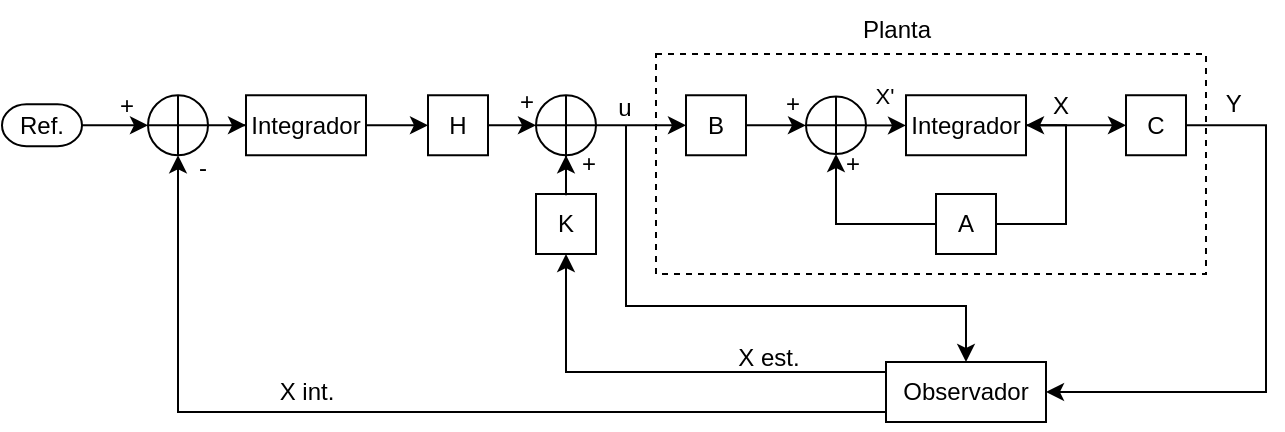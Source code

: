 <mxfile version="27.1.4">
  <diagram name="Página-1" id="llMkPCR6KzkiEzbPFk29">
    <mxGraphModel dx="815" dy="1603" grid="1" gridSize="10" guides="1" tooltips="1" connect="1" arrows="1" fold="1" page="1" pageScale="1" pageWidth="827" pageHeight="1169" math="0" shadow="0">
      <root>
        <mxCell id="0" />
        <mxCell id="1" parent="0" />
        <mxCell id="ok9ne8Ob_Rfm6mIprDGW-8" value="-" style="text;html=1;align=center;verticalAlign=middle;resizable=0;points=[];autosize=1;strokeColor=none;fillColor=none;" vertex="1" parent="1">
          <mxGeometry x="133" y="-957.38" width="30" height="30" as="geometry" />
        </mxCell>
        <mxCell id="ok9ne8Ob_Rfm6mIprDGW-9" value="+" style="text;html=1;align=center;verticalAlign=middle;resizable=0;points=[];autosize=1;strokeColor=none;fillColor=none;" vertex="1" parent="1">
          <mxGeometry x="95" y="-987.75" width="30" height="30" as="geometry" />
        </mxCell>
        <mxCell id="ok9ne8Ob_Rfm6mIprDGW-22" value="+" style="text;html=1;align=center;verticalAlign=middle;resizable=0;points=[];autosize=1;strokeColor=none;fillColor=none;" vertex="1" parent="1">
          <mxGeometry x="295" y="-990" width="30" height="30" as="geometry" />
        </mxCell>
        <mxCell id="ok9ne8Ob_Rfm6mIprDGW-48" value="+" style="text;html=1;align=center;verticalAlign=middle;resizable=0;points=[];autosize=1;strokeColor=none;fillColor=none;" vertex="1" parent="1">
          <mxGeometry x="326" y="-959" width="30" height="30" as="geometry" />
        </mxCell>
        <mxCell id="P7K3E67eyiGJ60WCRujD-12" value="" style="rounded=0;whiteSpace=wrap;html=1;fillColor=none;dashed=1;" parent="1" vertex="1">
          <mxGeometry x="375" y="-999" width="275" height="110" as="geometry" />
        </mxCell>
        <mxCell id="ok9ne8Ob_Rfm6mIprDGW-45" style="edgeStyle=orthogonalEdgeStyle;rounded=0;orthogonalLoop=1;jettySize=auto;html=1;entryX=1;entryY=0.5;entryDx=0;entryDy=0;" edge="1" parent="1" source="deyCsBhz8o9d7izzBs-o-30" target="deyCsBhz8o9d7izzBs-o-31">
          <mxGeometry relative="1" as="geometry">
            <Array as="points">
              <mxPoint x="580" y="-914" />
              <mxPoint x="580" y="-963" />
            </Array>
          </mxGeometry>
        </mxCell>
        <mxCell id="deyCsBhz8o9d7izzBs-o-30" value="A" style="whiteSpace=wrap;strokeWidth=1;" parent="1" vertex="1">
          <mxGeometry x="515" y="-929" width="30" height="30" as="geometry" />
        </mxCell>
        <mxCell id="ok9ne8Ob_Rfm6mIprDGW-44" style="edgeStyle=orthogonalEdgeStyle;rounded=0;orthogonalLoop=1;jettySize=auto;html=1;entryX=0;entryY=0.5;entryDx=0;entryDy=0;" edge="1" parent="1" source="deyCsBhz8o9d7izzBs-o-31" target="deyCsBhz8o9d7izzBs-o-46">
          <mxGeometry relative="1" as="geometry" />
        </mxCell>
        <mxCell id="deyCsBhz8o9d7izzBs-o-31" value="Integrador" style="whiteSpace=wrap;strokeWidth=1;" parent="1" vertex="1">
          <mxGeometry x="500" y="-978.38" width="60" height="30" as="geometry" />
        </mxCell>
        <mxCell id="deyCsBhz8o9d7izzBs-o-36" style="edgeStyle=orthogonalEdgeStyle;rounded=0;orthogonalLoop=1;jettySize=auto;html=1;entryX=0;entryY=0.5;entryDx=0;entryDy=0;" parent="1" source="deyCsBhz8o9d7izzBs-o-33" target="deyCsBhz8o9d7izzBs-o-31" edge="1">
          <mxGeometry relative="1" as="geometry" />
        </mxCell>
        <mxCell id="deyCsBhz8o9d7izzBs-o-38" value="X&#39;" style="edgeLabel;html=1;align=center;verticalAlign=middle;resizable=0;points=[];" parent="deyCsBhz8o9d7izzBs-o-36" vertex="1" connectable="0">
          <mxGeometry x="-0.169" y="2" relative="1" as="geometry">
            <mxPoint y="-13" as="offset" />
          </mxGeometry>
        </mxCell>
        <mxCell id="deyCsBhz8o9d7izzBs-o-33" value="" style="verticalLabelPosition=bottom;verticalAlign=top;html=1;shape=mxgraph.flowchart.summing_function;" parent="1" vertex="1">
          <mxGeometry x="450" y="-977.75" width="30" height="28.75" as="geometry" />
        </mxCell>
        <mxCell id="deyCsBhz8o9d7izzBs-o-37" style="edgeStyle=orthogonalEdgeStyle;rounded=0;orthogonalLoop=1;jettySize=auto;html=1;entryX=0.5;entryY=1;entryDx=0;entryDy=0;entryPerimeter=0;" parent="1" source="deyCsBhz8o9d7izzBs-o-30" target="deyCsBhz8o9d7izzBs-o-33" edge="1">
          <mxGeometry relative="1" as="geometry" />
        </mxCell>
        <mxCell id="P7K3E67eyiGJ60WCRujD-1" style="edgeStyle=orthogonalEdgeStyle;rounded=0;orthogonalLoop=1;jettySize=auto;html=1;entryX=1;entryY=0.5;entryDx=0;entryDy=0;" parent="1" source="deyCsBhz8o9d7izzBs-o-46" target="P7K3E67eyiGJ60WCRujD-3" edge="1">
          <mxGeometry relative="1" as="geometry">
            <mxPoint x="680" y="-962.75" as="targetPoint" />
            <Array as="points">
              <mxPoint x="680" y="-963" />
              <mxPoint x="680" y="-830" />
            </Array>
          </mxGeometry>
        </mxCell>
        <mxCell id="deyCsBhz8o9d7izzBs-o-46" value="C" style="whiteSpace=wrap;strokeWidth=1;" parent="1" vertex="1">
          <mxGeometry x="610" y="-978.38" width="30" height="30" as="geometry" />
        </mxCell>
        <mxCell id="deyCsBhz8o9d7izzBs-o-55" value="" style="edgeStyle=orthogonalEdgeStyle;rounded=0;orthogonalLoop=1;jettySize=auto;html=1;" parent="1" source="deyCsBhz8o9d7izzBs-o-54" target="deyCsBhz8o9d7izzBs-o-33" edge="1">
          <mxGeometry relative="1" as="geometry" />
        </mxCell>
        <mxCell id="deyCsBhz8o9d7izzBs-o-54" value="B" style="whiteSpace=wrap;strokeWidth=1;" parent="1" vertex="1">
          <mxGeometry x="390" y="-978.37" width="30" height="30" as="geometry" />
        </mxCell>
        <mxCell id="deyCsBhz8o9d7izzBs-o-59" value="+" style="text;html=1;align=center;verticalAlign=middle;resizable=0;points=[];autosize=1;strokeColor=none;fillColor=none;" parent="1" vertex="1">
          <mxGeometry x="458" y="-959" width="30" height="30" as="geometry" />
        </mxCell>
        <mxCell id="deyCsBhz8o9d7izzBs-o-60" value="+" style="text;html=1;align=center;verticalAlign=middle;resizable=0;points=[];autosize=1;strokeColor=none;fillColor=none;" parent="1" vertex="1">
          <mxGeometry x="428" y="-989" width="30" height="30" as="geometry" />
        </mxCell>
        <mxCell id="deyCsBhz8o9d7izzBs-o-71" value="Y&amp;nbsp;" style="text;html=1;align=center;verticalAlign=middle;resizable=0;points=[];autosize=1;strokeColor=none;fillColor=none;" parent="1" vertex="1">
          <mxGeometry x="650" y="-989" width="30" height="30" as="geometry" />
        </mxCell>
        <mxCell id="P7K3E67eyiGJ60WCRujD-2" value="K" style="whiteSpace=wrap;strokeWidth=1;" parent="1" vertex="1">
          <mxGeometry x="315" y="-929" width="30" height="30" as="geometry" />
        </mxCell>
        <mxCell id="P7K3E67eyiGJ60WCRujD-8" value="" style="edgeStyle=orthogonalEdgeStyle;rounded=0;orthogonalLoop=1;jettySize=auto;html=1;" parent="1" source="P7K3E67eyiGJ60WCRujD-3" target="P7K3E67eyiGJ60WCRujD-2" edge="1">
          <mxGeometry relative="1" as="geometry">
            <Array as="points">
              <mxPoint x="330" y="-840" />
            </Array>
          </mxGeometry>
        </mxCell>
        <mxCell id="ok9ne8Ob_Rfm6mIprDGW-36" style="edgeStyle=orthogonalEdgeStyle;rounded=0;orthogonalLoop=1;jettySize=auto;html=1;endArrow=none;startFill=1;endFill=1;startArrow=classic;exitX=0.5;exitY=0;exitDx=0;exitDy=0;" edge="1" parent="1" source="P7K3E67eyiGJ60WCRujD-3">
          <mxGeometry relative="1" as="geometry">
            <mxPoint x="360" y="-963" as="targetPoint" />
            <mxPoint x="530" y="-848" as="sourcePoint" />
            <Array as="points">
              <mxPoint x="530" y="-873" />
              <mxPoint x="360" y="-873" />
            </Array>
          </mxGeometry>
        </mxCell>
        <mxCell id="P7K3E67eyiGJ60WCRujD-3" value="Observador" style="whiteSpace=wrap;strokeWidth=1;" parent="1" vertex="1">
          <mxGeometry x="490" y="-845" width="80" height="30" as="geometry" />
        </mxCell>
        <mxCell id="P7K3E67eyiGJ60WCRujD-11" value="X est." style="text;html=1;align=center;verticalAlign=middle;resizable=0;points=[];autosize=1;strokeColor=none;fillColor=none;" parent="1" vertex="1">
          <mxGeometry x="406" y="-861.62" width="50" height="30" as="geometry" />
        </mxCell>
        <mxCell id="P7K3E67eyiGJ60WCRujD-13" value="Planta" style="text;html=1;align=center;verticalAlign=middle;resizable=0;points=[];autosize=1;strokeColor=none;fillColor=none;" parent="1" vertex="1">
          <mxGeometry x="465" y="-1025.62" width="60" height="30" as="geometry" />
        </mxCell>
        <mxCell id="ok9ne8Ob_Rfm6mIprDGW-1" value="H" style="whiteSpace=wrap;strokeWidth=1;" vertex="1" parent="1">
          <mxGeometry x="261" y="-978.37" width="30" height="30" as="geometry" />
        </mxCell>
        <mxCell id="ok9ne8Ob_Rfm6mIprDGW-3" value="Ref." style="strokeWidth=1;html=1;shape=mxgraph.flowchart.terminator;whiteSpace=wrap;" vertex="1" parent="1">
          <mxGeometry x="48" y="-973.87" width="40" height="21" as="geometry" />
        </mxCell>
        <mxCell id="ok9ne8Ob_Rfm6mIprDGW-15" value="" style="edgeStyle=orthogonalEdgeStyle;rounded=0;orthogonalLoop=1;jettySize=auto;html=1;" edge="1" parent="1" source="ok9ne8Ob_Rfm6mIprDGW-7" target="ok9ne8Ob_Rfm6mIprDGW-10">
          <mxGeometry relative="1" as="geometry" />
        </mxCell>
        <mxCell id="ok9ne8Ob_Rfm6mIprDGW-46" value="u" style="text;html=1;align=center;verticalAlign=middle;resizable=0;points=[];autosize=1;strokeColor=none;fillColor=none;" vertex="1" parent="1">
          <mxGeometry x="344" y="-987.38" width="30" height="30" as="geometry" />
        </mxCell>
        <mxCell id="ok9ne8Ob_Rfm6mIprDGW-7" value="" style="verticalLabelPosition=bottom;verticalAlign=top;html=1;shape=mxgraph.flowchart.summing_function;" vertex="1" parent="1">
          <mxGeometry x="121" y="-978.37" width="30" height="30" as="geometry" />
        </mxCell>
        <mxCell id="ok9ne8Ob_Rfm6mIprDGW-51" style="edgeStyle=orthogonalEdgeStyle;rounded=0;orthogonalLoop=1;jettySize=auto;html=1;entryX=0;entryY=0.5;entryDx=0;entryDy=0;" edge="1" parent="1" source="ok9ne8Ob_Rfm6mIprDGW-10" target="ok9ne8Ob_Rfm6mIprDGW-1">
          <mxGeometry relative="1" as="geometry" />
        </mxCell>
        <mxCell id="ok9ne8Ob_Rfm6mIprDGW-10" value="Integrador" style="whiteSpace=wrap;strokeWidth=1;" vertex="1" parent="1">
          <mxGeometry x="170" y="-978.37" width="60" height="30" as="geometry" />
        </mxCell>
        <mxCell id="ok9ne8Ob_Rfm6mIprDGW-17" style="edgeStyle=orthogonalEdgeStyle;rounded=0;orthogonalLoop=1;jettySize=auto;html=1;entryX=0;entryY=0.5;entryDx=0;entryDy=0;entryPerimeter=0;" edge="1" parent="1" source="ok9ne8Ob_Rfm6mIprDGW-3" target="ok9ne8Ob_Rfm6mIprDGW-7">
          <mxGeometry relative="1" as="geometry" />
        </mxCell>
        <mxCell id="ok9ne8Ob_Rfm6mIprDGW-37" style="edgeStyle=orthogonalEdgeStyle;rounded=0;orthogonalLoop=1;jettySize=auto;html=1;entryX=0;entryY=0.5;entryDx=0;entryDy=0;" edge="1" parent="1" source="ok9ne8Ob_Rfm6mIprDGW-20" target="deyCsBhz8o9d7izzBs-o-54">
          <mxGeometry relative="1" as="geometry" />
        </mxCell>
        <mxCell id="ok9ne8Ob_Rfm6mIprDGW-20" value="" style="verticalLabelPosition=bottom;verticalAlign=top;html=1;shape=mxgraph.flowchart.summing_function;" vertex="1" parent="1">
          <mxGeometry x="315" y="-978.37" width="30" height="30" as="geometry" />
        </mxCell>
        <mxCell id="ok9ne8Ob_Rfm6mIprDGW-24" style="edgeStyle=orthogonalEdgeStyle;rounded=0;orthogonalLoop=1;jettySize=auto;html=1;entryX=0.5;entryY=1;entryDx=0;entryDy=0;entryPerimeter=0;" edge="1" parent="1" source="P7K3E67eyiGJ60WCRujD-2" target="ok9ne8Ob_Rfm6mIprDGW-20">
          <mxGeometry relative="1" as="geometry" />
        </mxCell>
        <mxCell id="ok9ne8Ob_Rfm6mIprDGW-26" style="edgeStyle=orthogonalEdgeStyle;rounded=0;orthogonalLoop=1;jettySize=auto;html=1;entryX=0;entryY=0.5;entryDx=0;entryDy=0;entryPerimeter=0;" edge="1" parent="1" source="ok9ne8Ob_Rfm6mIprDGW-1" target="ok9ne8Ob_Rfm6mIprDGW-20">
          <mxGeometry relative="1" as="geometry" />
        </mxCell>
        <mxCell id="ok9ne8Ob_Rfm6mIprDGW-43" value="X" style="text;html=1;align=center;verticalAlign=middle;resizable=0;points=[];autosize=1;strokeColor=none;fillColor=none;" vertex="1" parent="1">
          <mxGeometry x="562" y="-987.87" width="30" height="30" as="geometry" />
        </mxCell>
        <mxCell id="ok9ne8Ob_Rfm6mIprDGW-53" value="X int." style="text;html=1;align=center;verticalAlign=middle;resizable=0;points=[];autosize=1;strokeColor=none;fillColor=none;" vertex="1" parent="1">
          <mxGeometry x="175" y="-845" width="50" height="30" as="geometry" />
        </mxCell>
        <mxCell id="ok9ne8Ob_Rfm6mIprDGW-57" style="edgeStyle=orthogonalEdgeStyle;rounded=0;orthogonalLoop=1;jettySize=auto;html=1;entryX=0.5;entryY=1;entryDx=0;entryDy=0;entryPerimeter=0;" edge="1" parent="1" source="P7K3E67eyiGJ60WCRujD-3" target="ok9ne8Ob_Rfm6mIprDGW-7">
          <mxGeometry relative="1" as="geometry">
            <Array as="points">
              <mxPoint x="136" y="-820" />
            </Array>
          </mxGeometry>
        </mxCell>
      </root>
    </mxGraphModel>
  </diagram>
</mxfile>
